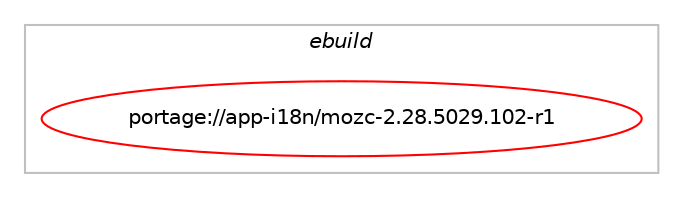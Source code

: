 digraph prolog {

# *************
# Graph options
# *************

newrank=true;
concentrate=true;
compound=true;
graph [rankdir=LR,fontname=Helvetica,fontsize=10,ranksep=1.5];#, ranksep=2.5, nodesep=0.2];
edge  [arrowhead=vee];
node  [fontname=Helvetica,fontsize=10];

# **********
# The ebuild
# **********

subgraph cluster_leftcol {
color=gray;
label=<<i>ebuild</i>>;
id [label="portage://app-i18n/mozc-2.28.5029.102-r1", color=red, width=4, href="../app-i18n/mozc-2.28.5029.102-r1.svg"];
}

# ****************
# The dependencies
# ****************

subgraph cluster_midcol {
color=gray;
label=<<i>dependencies</i>>;
subgraph cluster_compile {
fillcolor="#eeeeee";
style=filled;
label=<<i>compile</i>>;
# *** BEGIN UNKNOWN DEPENDENCY TYPE (TODO) ***
# id -> equal(use_conditional_group(positive,fcitx4,portage://app-i18n/mozc-2.28.5029.102-r1,[package_dependency(portage://app-i18n/mozc-2.28.5029.102-r1,install,no,app-i18n,fcitx,none,[,,],[slot(4)],[]),package_dependency(portage://app-i18n/mozc-2.28.5029.102-r1,install,no,virtual,libintl,none,[,,],[],[])]))
# *** END UNKNOWN DEPENDENCY TYPE (TODO) ***

# *** BEGIN UNKNOWN DEPENDENCY TYPE (TODO) ***
# id -> equal(use_conditional_group(positive,gui,portage://app-i18n/mozc-2.28.5029.102-r1,[package_dependency(portage://app-i18n/mozc-2.28.5029.102-r1,install,no,dev-qt,qtcore,none,[,,],[slot(5)],[]),package_dependency(portage://app-i18n/mozc-2.28.5029.102-r1,install,no,dev-qt,qtgui,none,[,,],[slot(5)],[]),package_dependency(portage://app-i18n/mozc-2.28.5029.102-r1,install,no,dev-qt,qtwidgets,none,[,,],[slot(5)],[])]))
# *** END UNKNOWN DEPENDENCY TYPE (TODO) ***

# *** BEGIN UNKNOWN DEPENDENCY TYPE (TODO) ***
# id -> equal(use_conditional_group(positive,ibus,portage://app-i18n/mozc-2.28.5029.102-r1,[package_dependency(portage://app-i18n/mozc-2.28.5029.102-r1,install,no,app-i18n,ibus,greaterequal,[1.4.1,,,1.4.1],[],[]),package_dependency(portage://app-i18n/mozc-2.28.5029.102-r1,install,no,dev-libs,glib,none,[,,],[slot(2)],[]),package_dependency(portage://app-i18n/mozc-2.28.5029.102-r1,install,no,x11-libs,libxcb,none,[,,],[],[])]))
# *** END UNKNOWN DEPENDENCY TYPE (TODO) ***

# *** BEGIN UNKNOWN DEPENDENCY TYPE (TODO) ***
# id -> equal(use_conditional_group(positive,renderer,portage://app-i18n/mozc-2.28.5029.102-r1,[package_dependency(portage://app-i18n/mozc-2.28.5029.102-r1,install,no,dev-libs,glib,none,[,,],[slot(2)],[]),package_dependency(portage://app-i18n/mozc-2.28.5029.102-r1,install,no,x11-libs,cairo,none,[,,],[],[]),package_dependency(portage://app-i18n/mozc-2.28.5029.102-r1,install,no,x11-libs,gtk+,none,[,,],[slot(2)],[]),package_dependency(portage://app-i18n/mozc-2.28.5029.102-r1,install,no,x11-libs,pango,none,[,,],[],[])]))
# *** END UNKNOWN DEPENDENCY TYPE (TODO) ***

# *** BEGIN UNKNOWN DEPENDENCY TYPE (TODO) ***
# id -> equal(use_conditional_group(positive,test,portage://app-i18n/mozc-2.28.5029.102-r1,[package_dependency(portage://app-i18n/mozc-2.28.5029.102-r1,install,no,dev-cpp,gtest,greaterequal,[1.8.0,,,1.8.0],[],[]),package_dependency(portage://app-i18n/mozc-2.28.5029.102-r1,install,no,dev-libs,jsoncpp,none,[,,],[],[])]))
# *** END UNKNOWN DEPENDENCY TYPE (TODO) ***

# *** BEGIN UNKNOWN DEPENDENCY TYPE (TODO) ***
# id -> equal(package_dependency(portage://app-i18n/mozc-2.28.5029.102-r1,install,no,dev-cpp,abseil-cpp,greaterequal,[20230802.0,,,20230802.0],any_same_slot,[use(enable(cxx17),positive)]))
# *** END UNKNOWN DEPENDENCY TYPE (TODO) ***

# *** BEGIN UNKNOWN DEPENDENCY TYPE (TODO) ***
# id -> equal(package_dependency(portage://app-i18n/mozc-2.28.5029.102-r1,install,no,dev-libs,protobuf,greaterequal,[3.0.0,,,3.0.0],any_same_slot,[]))
# *** END UNKNOWN DEPENDENCY TYPE (TODO) ***

}
subgraph cluster_compileandrun {
fillcolor="#eeeeee";
style=filled;
label=<<i>compile and run</i>>;
}
subgraph cluster_run {
fillcolor="#eeeeee";
style=filled;
label=<<i>run</i>>;
# *** BEGIN UNKNOWN DEPENDENCY TYPE (TODO) ***
# id -> equal(use_conditional_group(positive,emacs,portage://app-i18n/mozc-2.28.5029.102-r1,[package_dependency(portage://app-i18n/mozc-2.28.5029.102-r1,run,no,app-editors,emacs,none,[,,],any_different_slot,[])]))
# *** END UNKNOWN DEPENDENCY TYPE (TODO) ***

# *** BEGIN UNKNOWN DEPENDENCY TYPE (TODO) ***
# id -> equal(use_conditional_group(positive,fcitx4,portage://app-i18n/mozc-2.28.5029.102-r1,[package_dependency(portage://app-i18n/mozc-2.28.5029.102-r1,run,no,app-i18n,fcitx,none,[,,],[slot(4)],[]),package_dependency(portage://app-i18n/mozc-2.28.5029.102-r1,run,no,virtual,libintl,none,[,,],[],[])]))
# *** END UNKNOWN DEPENDENCY TYPE (TODO) ***

# *** BEGIN UNKNOWN DEPENDENCY TYPE (TODO) ***
# id -> equal(use_conditional_group(positive,gui,portage://app-i18n/mozc-2.28.5029.102-r1,[package_dependency(portage://app-i18n/mozc-2.28.5029.102-r1,run,no,dev-qt,qtcore,none,[,,],[slot(5)],[]),package_dependency(portage://app-i18n/mozc-2.28.5029.102-r1,run,no,dev-qt,qtgui,none,[,,],[slot(5)],[]),package_dependency(portage://app-i18n/mozc-2.28.5029.102-r1,run,no,dev-qt,qtwidgets,none,[,,],[slot(5)],[])]))
# *** END UNKNOWN DEPENDENCY TYPE (TODO) ***

# *** BEGIN UNKNOWN DEPENDENCY TYPE (TODO) ***
# id -> equal(use_conditional_group(positive,ibus,portage://app-i18n/mozc-2.28.5029.102-r1,[package_dependency(portage://app-i18n/mozc-2.28.5029.102-r1,run,no,app-i18n,ibus,greaterequal,[1.4.1,,,1.4.1],[],[]),package_dependency(portage://app-i18n/mozc-2.28.5029.102-r1,run,no,dev-libs,glib,none,[,,],[slot(2)],[]),package_dependency(portage://app-i18n/mozc-2.28.5029.102-r1,run,no,x11-libs,libxcb,none,[,,],[],[])]))
# *** END UNKNOWN DEPENDENCY TYPE (TODO) ***

# *** BEGIN UNKNOWN DEPENDENCY TYPE (TODO) ***
# id -> equal(use_conditional_group(positive,renderer,portage://app-i18n/mozc-2.28.5029.102-r1,[package_dependency(portage://app-i18n/mozc-2.28.5029.102-r1,run,no,dev-libs,glib,none,[,,],[slot(2)],[]),package_dependency(portage://app-i18n/mozc-2.28.5029.102-r1,run,no,x11-libs,cairo,none,[,,],[],[]),package_dependency(portage://app-i18n/mozc-2.28.5029.102-r1,run,no,x11-libs,gtk+,none,[,,],[slot(2)],[]),package_dependency(portage://app-i18n/mozc-2.28.5029.102-r1,run,no,x11-libs,pango,none,[,,],[],[])]))
# *** END UNKNOWN DEPENDENCY TYPE (TODO) ***

# *** BEGIN UNKNOWN DEPENDENCY TYPE (TODO) ***
# id -> equal(package_dependency(portage://app-i18n/mozc-2.28.5029.102-r1,run,no,dev-cpp,abseil-cpp,greaterequal,[20230802.0,,,20230802.0],any_same_slot,[use(enable(cxx17),positive)]))
# *** END UNKNOWN DEPENDENCY TYPE (TODO) ***

# *** BEGIN UNKNOWN DEPENDENCY TYPE (TODO) ***
# id -> equal(package_dependency(portage://app-i18n/mozc-2.28.5029.102-r1,run,no,dev-libs,protobuf,greaterequal,[3.0.0,,,3.0.0],any_same_slot,[]))
# *** END UNKNOWN DEPENDENCY TYPE (TODO) ***

}
}

# **************
# The candidates
# **************

subgraph cluster_choices {
rank=same;
color=gray;
label=<<i>candidates</i>>;

}

}

